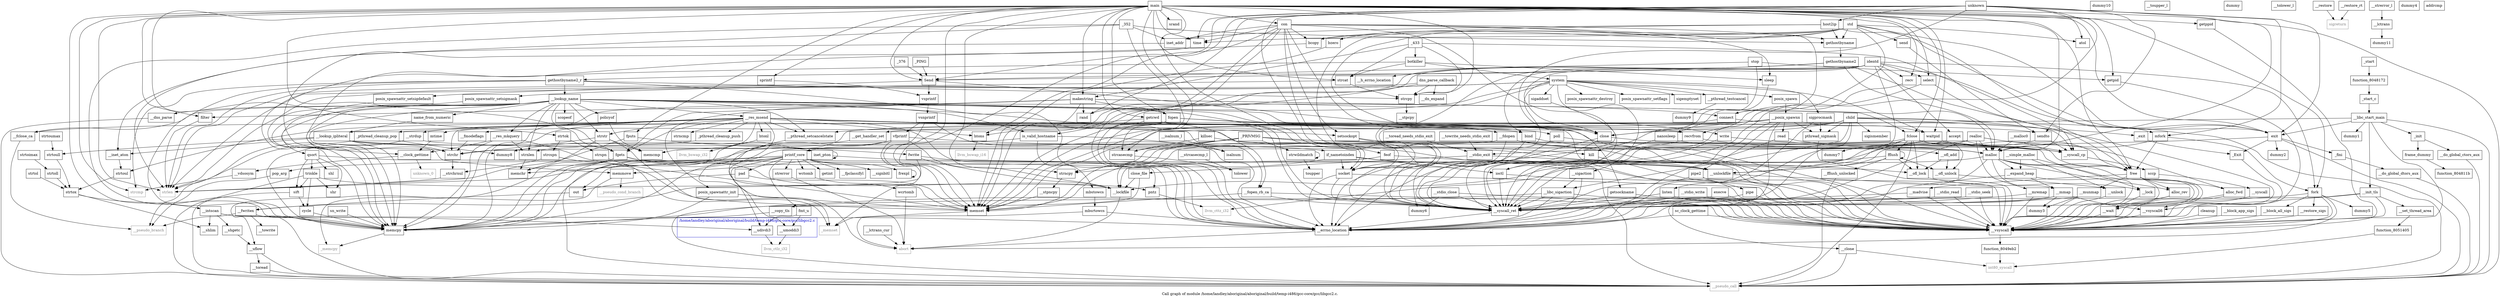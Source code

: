 digraph "Call graph of the module." {
  label="Call graph of module /home/landley/aboriginal/aboriginal/build/temp-i486/gcc-core/gcc/libgcc2.c.";
  node [shape=record];

  subgraph cluster_2fhome2flandley2faboriginal2faboriginal2fbuild2ftemp_i3438362fgcc_core2fgcc2flibgcc32_c {
    label="/home/landley/aboriginal/aboriginal/build/temp-i486/gcc-core/gcc/libgcc2.c";
    color="blue3";
    fontcolor="blue3";

    Node___udivdi3 [label="{__udivdi3}"];
    Node___umoddi3 [label="{__umoddi3}"];
  }

  Node_main [label="{main}"];
  Node_killsec [label="{killsec}"];
  Node__352 [label="{_352}"];
  Node___errno_location [label="{__errno_location}"];
  Node_dummy2 [label="{dummy2}"];
  Node_exit [label="{exit}"];
  Node___vsyscall [label="{__vsyscall}"];
  Node___stdio_read [label="{__stdio_read}"];
  Node___stdio_seek [label="{__stdio_seek}"];
  Node_dummy7 [label="{dummy7}"];
  Node_fclose [label="{fclose}"];
  Node_feof [label="{feof}"];
  Node___fflush_unlocked [label="{__fflush_unlocked}"];
  Node_fflush [label="{fflush}"];
  Node_fgets [label="{fgets}"];
  Node_fopen [label="{fopen}"];
  Node_fputs [label="{fputs}"];
  Node___fwritex [label="{__fwritex}"];
  Node_fwrite [label="{fwrite}"];
  Node___ofl_unlock [label="{__ofl_unlock}"];
  Node___ofl_lock [label="{__ofl_lock}"];
  Node_sprintf [label="{sprintf}"];
  Node_vsprintf [label="{vsprintf}"];
  Node_atol [label="{atol}"];
  Node_pntz [label="{pntz}"];
  Node_shl [label="{shl}"];
  Node_shr [label="{shr}"];
  Node_cycle [label="{cycle}"];
  Node_sift [label="{sift}"];
  Node_trinkle [label="{trinkle}"];
  Node_qsort [label="{qsort}"];
  Node_strtol [label="{strtol}"];
  Node_strtoul [label="{strtoul}"];
  Node_strtoll [label="{strtoll}"];
  Node_strtoimax [label="{strtoimax}"];
  Node_strtoull [label="{strtoull}"];
  Node_strtoumax [label="{strtoumax}"];
  Node_bcopy [label="{bcopy}"];
  Node_bzero [label="{bzero}"];
  Node_memchr [label="{memchr}"];
  Node_memcmp [label="{memcmp}"];
  Node_memcpy [label="{memcpy}"];
  Node_memmove [label="{memmove}"];
  Node_memset [label="{memset}"];
  Node_strcasecmp [label="{strcasecmp}"];
  Node___strcasecmp_l [label="{__strcasecmp_l}"];
  Node_strcat [label="{strcat}"];
  Node_strchr [label="{strchr}"];
  Node___strchrnul [label="{__strchrnul}"];
  Node_strcmp [color="gray50", fontcolor="gray50", label="{strcmp}"];
  Node_strcpy [label="{strcpy}"];
  Node_strlen [color="gray50", fontcolor="gray50", label="{strlen}"];
  Node_strncmp [label="{strncmp}"];
  Node_strncpy [label="{strncpy}"];
  Node_strnlen [label="{strnlen}"];
  Node_strstr [label="{strstr}"];
  Node_strtok [label="{strtok}"];
  Node___unlock [label="{__unlock}"];
  Node___lock [label="{__lock}"];
  Node___syscall_cp [label="{__syscall_cp}"];
  Node_sccp [label="{sccp}"];
  Node___wait [label="{__wait}"];
  Node_dummy8 [label="{dummy8}"];
  Node__pthread_cleanup_push [label="{_pthread_cleanup_push}"];
  Node__pthread_cleanup_pop [label="{_pthread_cleanup_pop}"];
  Node___pthread_setcancelstate [label="{__pthread_setcancelstate}"];
  Node_pthread_sigmask [label="{pthread_sigmask}"];
  Node_dummy9 [label="{dummy9}"];
  Node___pthread_testcancel [label="{__pthread_testcancel}"];
  Node___clock_gettime [label="{__clock_gettime}"];
  Node_sc_clock_gettime [label="{sc_clock_gettime}"];
  Node_time [label="{time}"];
  Node_dummy10 [label="{dummy10}"];
  Node_close [label="{close}"];
  Node_getcwd [label="{getcwd}"];
  Node_getpid [label="{getpid}"];
  Node_getppid [label="{getppid}"];
  Node_sleep [label="{sleep}"];
  Node_dummy1 [label="{dummy1}"];
  Node__PING [label="{_PING}"];
  Node_stop [label="{stop}"];
  Node_con [label="{con}"];
  Node_filter [label="{filter}"];
  Node_unknown [label="{unknown}"];
  Node_makestring [label="{makestring}"];
  Node___libc_start_main [label="{__libc_start_main}"];
  Node_std [label="{std}"];
  Node_host2ip [label="{host2ip}"];
  Node_mfork [label="{mfork}"];
  Node_toupper [label="{toupper}"];
  Node___toupper_l [label="{__toupper_l}"];
  Node__PRIVMSG [label="{_PRIVMSG}"];
  Node_dummy [label="{dummy}"];
  Node__376 [label="{_376}"];
  Node_write [label="{write}"];
  Node_isalnum [label="{isalnum}"];
  Node___isalnum_l [label="{__isalnum_l}"];
  Node_tolower [label="{tolower}"];
  Node___tolower_l [label="{__tolower_l}"];
  Node___copy_tls [label="{__copy_tls}"];
  Node___init_tls [label="{__init_tls}"];
  Node__Exit [label="{_Exit}"];
  Node___intscan [label="{__intscan}"];
  Node___shlim [label="{__shlim}"];
  Node___shgetc [label="{__shgetc}"];
  Node___syscall_ret [label="{__syscall_ret}"];
  Node___vdsosym [label="{__vdsosym}"];
  Node___expand_heap [label="{__expand_heap}"];
  Node_mbstowcs [label="{mbstowcs}"];
  Node___dn_expand [label="{__dn_expand}"];
  Node___dns_parse [label="{__dns_parse}"];
  Node_getsockname [label="{getsockname}"];
  Node_htonl [label="{htonl}"];
  Node___lookup_ipliteral [label="{__lookup_ipliteral}"];
  Node___posix_spawnx [label="{__posix_spawnx}"];
  Node_posix_spawn [label="{posix_spawn}"];
  Node_child [label="{child}"];
  Node_posix_spawnattr_destroy [label="{posix_spawnattr_destroy}"];
  Node_posix_spawnattr_init [label="{posix_spawnattr_init}"];
  Node_posix_spawnattr_setflags [label="{posix_spawnattr_setflags}"];
  Node_posix_spawnattr_setsigdefault [label="{posix_spawnattr_setsigdefault}"];
  Node_posix_spawnattr_setsigmask [label="{posix_spawnattr_setsigmask}"];
  Node___restore [label="{__restore}"];
  Node___restore_rt [label="{__restore_rt}"];
  Node_sigismember [label="{sigismember}"];
  Node___fdopen [label="{__fdopen}"];
  Node___fmodeflags [label="{__fmodeflags}"];
  Node___unlockfile [label="{__unlockfile}"];
  Node___lockfile [label="{__lockfile}"];
  Node___stdio_write [label="{__stdio_write}"];
  Node___towrite [label="{__towrite}"];
  Node___towrite_needs_stdio_exit [label="{__towrite_needs_stdio_exit}"];
  Node___uflow [label="{__uflow}"];
  Node___ofl_add [label="{__ofl_add}"];
  Node_vsnprintf [label="{vsnprintf}"];
  Node_sn_write [label="{sn_write}"];
  Node___stpcpy [label="{__stpcpy}"];
  Node___stpncpy [label="{__stpncpy}"];
  Node_strcspn [label="{strcspn}"];
  Node___strdup [label="{__strdup}"];
  Node_strspn [label="{strspn}"];
  Node___set_thread_area [label="{__set_thread_area}"];
  Node_function_8051405 [label="{function_8051405}"];
  Node___clone [label="{__clone}"];
  Node_nanosleep [label="{nanosleep}"];
  Node__exit [label="{_exit}"];
  Node_pipe2 [label="{pipe2}"];
  Node_read [label="{read}"];
  Node_mbsrtowcs [label="{mbsrtowcs}"];
  Node_if_nametoindex [label="{if_nametoindex}"];
  Node_inet_pton [label="{inet_pton}"];
  Node_execve [label="{execve}"];
  Node_close_file [label="{close_file}"];
  Node___stdio_exit [label="{__stdio_exit}"];
  Node___toread [label="{__toread}"];
  Node___toread_needs_stdio_exit [label="{__toread_needs_stdio_exit}"];
  Node_pop_arg [label="{pop_arg}"];
  Node_fmt_u [label="{fmt_u}"];
  Node_getint [label="{getint}"];
  Node_out [label="{out}"];
  Node_pad [label="{pad}"];
  Node_printf_core [label="{printf_core}"];
  Node_vfprintf [label="{vfprintf}"];
  Node_pipe [label="{pipe}"];
  Node___strerror_l [label="{__strerror_l}"];
  Node_strerror [label="{strerror}"];
  Node_dummy11 [label="{dummy11}"];
  Node___lctrans [label="{__lctrans}"];
  Node___lctrans_cur [label="{__lctrans_cur}"];
  Node___fpclassifyl [label="{__fpclassifyl}"];
  Node___signbitl [label="{__signbitl}"];
  Node_frexpl [label="{frexpl}"];
  Node_wctomb [label="{wctomb}"];
  Node_wcrtomb [label="{wcrtomb}"];
  Node___do_global_ctors_aux [label="{__do_global_ctors_aux}"];
  Node__fini [label="{_fini}"];
  Node_llvm_ctlz_i32 [color="gray50", fontcolor="gray50", label="{llvm_ctlz_i32}"];
  Node_llvm_cttz_i32 [color="gray50", fontcolor="gray50", label="{llvm_cttz_i32}"];
  Node__memcpy [color="gray50", fontcolor="gray50", label="{_memcpy}"];
  Node__memset [color="gray50", fontcolor="gray50", label="{_memset}"];
  Node_llvm_bswap_i16 [color="gray50", fontcolor="gray50", label="{llvm_bswap_i16}"];
  Node_unknown_0 [color="gray50", fontcolor="gray50", label="{unknown_0}"];
  Node_int80_syscall [color="gray50", fontcolor="gray50", label="{int80_syscall}"];
  Node_sigreturn [color="gray50", fontcolor="gray50", label="{sigreturn}"];
  Node_abort [color="gray50", fontcolor="gray50", label="{abort}"];
  Node_llvm_bswap_i32 [color="gray50", fontcolor="gray50", label="{llvm_bswap_i32}"];
  Node_function_8049eb2 [label="{function_8049eb2}"];
  Node___vsyscall6 [label="{__vsyscall6}"];
  Node___syscall [label="{__syscall}"];
  Node___simple_malloc [label="{__simple_malloc}"];
  Node_alloc_rev [label="{alloc_rev}"];
  Node_alloc_fwd [label="{alloc_fwd}"];
  Node_free [label="{free}"];
  Node_malloc [label="{malloc}"];
  Node_realloc [label="{realloc}"];
  Node___malloc0 [label="{__malloc0}"];
  Node_ioctl [label="{ioctl}"];
  Node___madvise [label="{__madvise}"];
  Node_dummy3 [label="{dummy3}"];
  Node___mmap [label="{__mmap}"];
  Node___mremap [label="{__mremap}"];
  Node_dummy4 [label="{dummy4}"];
  Node___munmap [label="{__munmap}"];
  Node_accept [label="{accept}"];
  Node_bind [label="{bind}"];
  Node_connect [label="{connect}"];
  Node_gethostbyname [label="{gethostbyname}"];
  Node_gethostbyname2 [label="{gethostbyname2}"];
  Node_gethostbyname2_r [label="{gethostbyname2_r}"];
  Node___h_errno_location [label="{__h_errno_location}"];
  Node_htons [label="{htons}"];
  Node_inet_addr [label="{inet_addr}"];
  Node___inet_aton [label="{__inet_aton}"];
  Node_strtox [label="{strtox}"];
  Node_scopeof [label="{scopeof}"];
  Node_addrcmp [label="{addrcmp}"];
  Node_name_from_numeric [label="{name_from_numeric}"];
  Node_is_valid_hostname [label="{is_valid_hostname}"];
  Node_dns_parse_callback [label="{dns_parse_callback}"];
  Node_policyof [label="{policyof}"];
  Node___lookup_name [label="{__lookup_name}"];
  Node_recv [label="{recv}"];
  Node_recvfrom [label="{recvfrom}"];
  Node___res_mkquery [label="{__res_mkquery}"];
  Node_cleanup [label="{cleanup}"];
  Node_mtime [label="{mtime}"];
  Node___res_msend [label="{__res_msend}"];
  Node_send [label="{send}"];
  Node_sendto [label="{sendto}"];
  Node_setsockopt [label="{setsockopt}"];
  Node_socket [label="{socket}"];
  Node_srand [label="{srand}"];
  Node_rand [label="{rand}"];
  Node_dummy5 [label="{dummy5}"];
  Node_fork [label="{fork}"];
  Node_system [label="{system}"];
  Node_waitpid [label="{waitpid}"];
  Node_poll [label="{poll}"];
  Node_select [label="{select}"];
  Node___block_app_sigs [label="{__block_app_sigs}"];
  Node___block_all_sigs [label="{__block_all_sigs}"];
  Node___restore_sigs [label="{__restore_sigs}"];
  Node_kill [label="{kill}"];
  Node___get_handler_set [label="{__get_handler_set}"];
  Node___libc_sigaction [label="{__libc_sigaction}"];
  Node___sigaction [label="{__sigaction}"];
  Node_sigaddset [label="{sigaddset}"];
  Node_sigemptyset [label="{sigemptyset}"];
  Node_sigprocmask [label="{sigprocmask}"];
  Node___fclose_ca [label="{__fclose_ca}"];
  Node___fopen_rb_ca [label="{__fopen_rb_ca}"];
  Node_dummy6 [label="{dummy6}"];
  Node___stdio_close [label="{__stdio_close}"];
  Node__433 [label="{_433}"];
  Node_listen [label="{listen}"];
  Node___pseudo_call [color="gray50", fontcolor="gray50", label="{__pseudo_call}"];
  Node___pseudo_branch [color="gray50", fontcolor="gray50", label="{__pseudo_branch}"];
  Node___pseudo_cond_branch [color="gray50", fontcolor="gray50", label="{__pseudo_cond_branch}"];
  Node__init [label="{_init}"];
  Node___do_global_dtors_aux [label="{__do_global_dtors_aux}"];
  Node_frame_dummy [label="{frame_dummy}"];
  Node_function_804811b [label="{function_804811b}"];
  Node__start [label="{_start}"];
  Node_function_8048172 [label="{function_8048172}"];
  Node_identd [label="{identd}"];
  Node__start_c [label="{_start_c}"];
  Node_botkiller [label="{botkiller}"];
  Node_strwildmatch [label="{strwildmatch}"];
  Node_Send [label="{Send}"];

  Node_main -> Node_exit;
  Node_main -> Node_fclose;
  Node_main -> Node_feof;
  Node_main -> Node_fgets;
  Node_main -> Node_fopen;
  Node_main -> Node_fputs;
  Node_main -> Node_sprintf;
  Node_main -> Node_memcpy;
  Node_main -> Node_memset;
  Node_main -> Node_strcasecmp;
  Node_main -> Node_strcat;
  Node_main -> Node_strcmp;
  Node_main -> Node_strcpy;
  Node_main -> Node_strlen;
  Node_main -> Node_strncpy;
  Node_main -> Node_strtok;
  Node_main -> Node_time;
  Node_main -> Node_getcwd;
  Node_main -> Node_getpid;
  Node_main -> Node_getppid;
  Node_main -> Node_con;
  Node_main -> Node_filter;
  Node_main -> Node_makestring;
  Node_main -> Node_free;
  Node_main -> Node_malloc;
  Node_main -> Node_recv;
  Node_main -> Node_srand;
  Node_main -> Node_fork;
  Node_main -> Node_waitpid;
  Node_main -> Node_select;
  Node_main -> Node___pseudo_call;
  Node_main -> Node_Send;
  Node_killsec -> Node_strcasecmp;
  Node_killsec -> Node_kill;
  Node__352 -> Node_memcpy;
  Node__352 -> Node_strcasecmp;
  Node__352 -> Node_strlen;
  Node__352 -> Node_gethostbyname;
  Node__352 -> Node_inet_addr;
  Node___errno_location -> Node_abort;
  Node_exit -> Node_dummy2;
  Node_exit -> Node__Exit;
  Node_exit -> Node___stdio_exit;
  Node_exit -> Node__fini;
  Node_exit -> Node___pseudo_call;
  Node___vsyscall -> Node_function_8049eb2;
  Node___stdio_read -> Node___vsyscall;
  Node___stdio_read -> Node___syscall_ret;
  Node___stdio_seek -> Node___vsyscall;
  Node___stdio_seek -> Node___syscall_ret;
  Node_fclose -> Node_dummy7;
  Node_fclose -> Node_fflush;
  Node_fclose -> Node___ofl_unlock;
  Node_fclose -> Node___ofl_lock;
  Node_fclose -> Node___unlockfile;
  Node_fclose -> Node___lockfile;
  Node_fclose -> Node_free;
  Node_fclose -> Node___pseudo_call;
  Node_feof -> Node___unlockfile;
  Node_feof -> Node___lockfile;
  Node___fflush_unlocked -> Node___pseudo_call;
  Node_fflush -> Node___fflush_unlocked;
  Node_fflush -> Node_fflush;
  Node_fflush -> Node___ofl_unlock;
  Node_fflush -> Node___ofl_lock;
  Node_fflush -> Node___unlockfile;
  Node_fflush -> Node___lockfile;
  Node_fgets -> Node_memchr;
  Node_fgets -> Node_memcpy;
  Node_fgets -> Node___unlockfile;
  Node_fgets -> Node___lockfile;
  Node_fgets -> Node___uflow;
  Node_fopen -> Node___errno_location;
  Node_fopen -> Node___vsyscall;
  Node_fopen -> Node_strchr;
  Node_fopen -> Node___syscall_ret;
  Node_fopen -> Node___fdopen;
  Node_fopen -> Node___fmodeflags;
  Node_fputs -> Node_fwrite;
  Node_fputs -> Node_strlen;
  Node___fwritex -> Node_memcpy;
  Node___fwritex -> Node___towrite;
  Node___fwritex -> Node___pseudo_call;
  Node___fwritex -> Node___pseudo_branch;
  Node_fwrite -> Node___fwritex;
  Node_fwrite -> Node___unlockfile;
  Node_fwrite -> Node___lockfile;
  Node___ofl_unlock -> Node___unlock;
  Node___ofl_lock -> Node___lock;
  Node_sprintf -> Node_vsprintf;
  Node_vsprintf -> Node_vsnprintf;
  Node_pntz -> Node_llvm_cttz_i32;
  Node_cycle -> Node_memcpy;
  Node_sift -> Node_cycle;
  Node_sift -> Node___pseudo_call;
  Node_trinkle -> Node_pntz;
  Node_trinkle -> Node_shr;
  Node_trinkle -> Node_cycle;
  Node_trinkle -> Node_sift;
  Node_trinkle -> Node___pseudo_call;
  Node_qsort -> Node_pntz;
  Node_qsort -> Node_shl;
  Node_qsort -> Node_shr;
  Node_qsort -> Node_sift;
  Node_qsort -> Node_trinkle;
  Node___udivdi3 -> Node_llvm_ctlz_i32;
  Node___umoddi3 -> Node_llvm_ctlz_i32;
  Node_strtol -> Node_strtox;
  Node_strtoul -> Node_strtox;
  Node_strtoll -> Node_strtox;
  Node_strtoimax -> Node_strtoll;
  Node_strtoull -> Node_strtox;
  Node_strtoumax -> Node_strtoull;
  Node_bcopy -> Node_memmove;
  Node_bzero -> Node_memset;
  Node_memcpy -> Node__memcpy;
  Node_memmove -> Node__memcpy;
  Node_memmove -> Node___pseudo_cond_branch;
  Node_memset -> Node__memset;
  Node_strcasecmp -> Node_tolower;
  Node___strcasecmp_l -> Node_tolower;
  Node_strcat -> Node_strcpy;
  Node_strcat -> Node_strlen;
  Node_strchr -> Node___strchrnul;
  Node___strchrnul -> Node_strlen;
  Node_strcpy -> Node___stpcpy;
  Node_strncpy -> Node___stpncpy;
  Node_strnlen -> Node_memchr;
  Node_strstr -> Node_memchr;
  Node_strstr -> Node_memcmp;
  Node_strstr -> Node_strchr;
  Node_strstr -> Node__memset;
  Node_strtok -> Node_strcspn;
  Node_strtok -> Node_strspn;
  Node___unlock -> Node___vsyscall;
  Node___lock -> Node___wait;
  Node___syscall_cp -> Node_sccp;
  Node_sccp -> Node___syscall;
  Node___wait -> Node___vsyscall;
  Node__pthread_cleanup_push -> Node_dummy8;
  Node__pthread_cleanup_pop -> Node_dummy8;
  Node__pthread_cleanup_pop -> Node___pseudo_branch;
  Node___pthread_setcancelstate -> Node_abort;
  Node_pthread_sigmask -> Node___vsyscall;
  Node___pthread_testcancel -> Node_dummy9;
  Node___clock_gettime -> Node___vdsosym;
  Node___clock_gettime -> Node_unknown_0;
  Node_sc_clock_gettime -> Node___errno_location;
  Node_sc_clock_gettime -> Node___vsyscall;
  Node_time -> Node___clock_gettime;
  Node_close -> Node___syscall_cp;
  Node_close -> Node___syscall_ret;
  Node_close -> Node_dummy6;
  Node_getcwd -> Node___errno_location;
  Node_getcwd -> Node___vsyscall;
  Node_getcwd -> Node___syscall_ret;
  Node_getcwd -> Node___strdup;
  Node_getpid -> Node___vsyscall;
  Node_getppid -> Node___vsyscall;
  Node_sleep -> Node_nanosleep;
  Node__PING -> Node_Send;
  Node_stop -> Node_getpid;
  Node_stop -> Node_kill;
  Node_stop -> Node_Send;
  Node_con -> Node___errno_location;
  Node_con -> Node_bcopy;
  Node_con -> Node_time;
  Node_con -> Node_close;
  Node_con -> Node_sleep;
  Node_con -> Node_ioctl;
  Node_con -> Node_connect;
  Node_con -> Node_gethostbyname;
  Node_con -> Node_htons;
  Node_con -> Node_inet_addr;
  Node_con -> Node_setsockopt;
  Node_con -> Node_socket;
  Node_con -> Node_rand;
  Node_filter -> Node_strlen;
  Node_unknown -> Node_exit;
  Node_unknown -> Node_atol;
  Node_unknown -> Node_memset;
  Node_unknown -> Node_time;
  Node_unknown -> Node_close;
  Node_unknown -> Node_host2ip;
  Node_unknown -> Node_mfork;
  Node_unknown -> Node_malloc;
  Node_unknown -> Node_ioctl;
  Node_unknown -> Node_sendto;
  Node_unknown -> Node_socket;
  Node_unknown -> Node_rand;
  Node_unknown -> Node_Send;
  Node_makestring -> Node_fclose;
  Node_makestring -> Node_fgets;
  Node_makestring -> Node_fopen;
  Node_makestring -> Node_memcpy;
  Node_makestring -> Node_memset;
  Node_makestring -> Node_filter;
  Node_makestring -> Node_malloc;
  Node_makestring -> Node_rand;
  Node___libc_start_main -> Node_exit;
  Node___libc_start_main -> Node___vsyscall;
  Node___libc_start_main -> Node_memset;
  Node___libc_start_main -> Node_dummy1;
  Node___libc_start_main -> Node___init_tls;
  Node___libc_start_main -> Node___pseudo_call;
  Node___libc_start_main -> Node__init;
  Node_std -> Node_exit;
  Node_std -> Node_atol;
  Node_std -> Node_bcopy;
  Node_std -> Node_bzero;
  Node_std -> Node_time;
  Node_std -> Node_close;
  Node_std -> Node_mfork;
  Node_std -> Node_connect;
  Node_std -> Node_gethostbyname;
  Node_std -> Node_send;
  Node_std -> Node_socket;
  Node_host2ip -> Node_exit;
  Node_host2ip -> Node_bcopy;
  Node_host2ip -> Node_gethostbyname;
  Node_host2ip -> Node_inet_addr;
  Node_mfork -> Node_free;
  Node_mfork -> Node_malloc;
  Node_mfork -> Node_fork;
  Node__PRIVMSG -> Node_memset;
  Node__PRIVMSG -> Node_strcasecmp;
  Node__PRIVMSG -> Node_strlen;
  Node__PRIVMSG -> Node_strncpy;
  Node__PRIVMSG -> Node_free;
  Node__PRIVMSG -> Node_malloc;
  Node__PRIVMSG -> Node___pseudo_call;
  Node__PRIVMSG -> Node_strwildmatch;
  Node__376 -> Node_Send;
  Node_write -> Node___syscall_cp;
  Node_write -> Node___syscall_ret;
  Node___isalnum_l -> Node_isalnum;
  Node___copy_tls -> Node_memcpy;
  Node___init_tls -> Node___vsyscall;
  Node___init_tls -> Node___copy_tls;
  Node___init_tls -> Node___set_thread_area;
  Node___init_tls -> Node___vsyscall6;
  Node__Exit -> Node___vsyscall;
  Node___intscan -> Node___errno_location;
  Node___intscan -> Node___udivdi3;
  Node___intscan -> Node___shlim;
  Node___intscan -> Node___shgetc;
  Node___shgetc -> Node___uflow;
  Node___syscall_ret -> Node___errno_location;
  Node___vdsosym -> Node_strcmp;
  Node___expand_heap -> Node___errno_location;
  Node___expand_heap -> Node___vsyscall;
  Node___expand_heap -> Node___mmap;
  Node_mbstowcs -> Node_mbsrtowcs;
  Node___dns_parse -> Node___pseudo_call;
  Node_getsockname -> Node___vsyscall;
  Node_getsockname -> Node___syscall_ret;
  Node_htonl -> Node_llvm_bswap_i32;
  Node___lookup_ipliteral -> Node_strtoull;
  Node___lookup_ipliteral -> Node_memcpy;
  Node___lookup_ipliteral -> Node_strchr;
  Node___lookup_ipliteral -> Node_if_nametoindex;
  Node___lookup_ipliteral -> Node_inet_pton;
  Node___lookup_ipliteral -> Node___inet_aton;
  Node___posix_spawnx -> Node___errno_location;
  Node___posix_spawnx -> Node_memcpy;
  Node___posix_spawnx -> Node_memset;
  Node___posix_spawnx -> Node___pthread_setcancelstate;
  Node___posix_spawnx -> Node_pthread_sigmask;
  Node___posix_spawnx -> Node_close;
  Node___posix_spawnx -> Node___clone;
  Node___posix_spawnx -> Node_pipe2;
  Node___posix_spawnx -> Node_read;
  Node___posix_spawnx -> Node_waitpid;
  Node_posix_spawn -> Node___posix_spawnx;
  Node_child -> Node___errno_location;
  Node_child -> Node___vsyscall;
  Node_child -> Node_memset;
  Node_child -> Node_pthread_sigmask;
  Node_child -> Node_close;
  Node_child -> Node_sigismember;
  Node_child -> Node__exit;
  Node_child -> Node___get_handler_set;
  Node_child -> Node___libc_sigaction;
  Node_child -> Node___pseudo_call;
  Node_posix_spawnattr_init -> Node_memcpy;
  Node_posix_spawnattr_init -> Node_memset;
  Node_posix_spawnattr_setsigdefault -> Node_memcpy;
  Node_posix_spawnattr_setsigmask -> Node_memcpy;
  Node___restore -> Node_sigreturn;
  Node___restore_rt -> Node_sigreturn;
  Node___fdopen -> Node___errno_location;
  Node___fdopen -> Node___vsyscall;
  Node___fdopen -> Node_memset;
  Node___fdopen -> Node_strchr;
  Node___fdopen -> Node___ofl_add;
  Node___fdopen -> Node_malloc;
  Node___fmodeflags -> Node_strchr;
  Node___unlockfile -> Node___vsyscall;
  Node___lockfile -> Node_abort;
  Node___stdio_write -> Node___vsyscall;
  Node___stdio_write -> Node___syscall_ret;
  Node___towrite_needs_stdio_exit -> Node___stdio_exit;
  Node___uflow -> Node___toread;
  Node___uflow -> Node___pseudo_call;
  Node___ofl_add -> Node___ofl_unlock;
  Node___ofl_add -> Node___ofl_lock;
  Node_vsnprintf -> Node___errno_location;
  Node_vsnprintf -> Node_memset;
  Node_vsnprintf -> Node_vfprintf;
  Node_sn_write -> Node_memcpy;
  Node___stpncpy -> Node_memset;
  Node_strcspn -> Node_memset;
  Node_strcspn -> Node___strchrnul;
  Node___strdup -> Node_memcpy;
  Node___strdup -> Node_strlen;
  Node___strdup -> Node_malloc;
  Node_strspn -> Node__memset;
  Node___set_thread_area -> Node_function_8051405;
  Node_function_8051405 -> Node_int80_syscall;
  Node___clone -> Node_int80_syscall;
  Node___clone -> Node___pseudo_call;
  Node_nanosleep -> Node___syscall_cp;
  Node_nanosleep -> Node___syscall_ret;
  Node__exit -> Node__Exit;
  Node_pipe2 -> Node___vsyscall;
  Node_pipe2 -> Node___syscall_ret;
  Node_pipe2 -> Node_pipe;
  Node_read -> Node___syscall_cp;
  Node_read -> Node___syscall_ret;
  Node_mbsrtowcs -> Node___errno_location;
  Node_mbsrtowcs -> Node_abort;
  Node_if_nametoindex -> Node___vsyscall;
  Node_if_nametoindex -> Node_strncpy;
  Node_if_nametoindex -> Node_ioctl;
  Node_if_nametoindex -> Node_socket;
  Node_inet_pton -> Node___errno_location;
  Node_inet_pton -> Node_memmove;
  Node_inet_pton -> Node_inet_pton;
  Node_execve -> Node___vsyscall;
  Node_execve -> Node___syscall_ret;
  Node_close_file -> Node___lockfile;
  Node_close_file -> Node___pseudo_call;
  Node___stdio_exit -> Node___ofl_lock;
  Node___stdio_exit -> Node_close_file;
  Node___toread -> Node___pseudo_call;
  Node___toread_needs_stdio_exit -> Node___stdio_exit;
  Node_pop_arg -> Node___pseudo_branch;
  Node_fmt_u -> Node___udivdi3;
  Node_fmt_u -> Node___umoddi3;
  Node_out -> Node___fwritex;
  Node_pad -> Node_memset;
  Node_pad -> Node_out;
  Node_printf_core -> Node___errno_location;
  Node_printf_core -> Node___udivdi3;
  Node_printf_core -> Node___umoddi3;
  Node_printf_core -> Node_memchr;
  Node_printf_core -> Node_memcpy;
  Node_printf_core -> Node_pop_arg;
  Node_printf_core -> Node_fmt_u;
  Node_printf_core -> Node_getint;
  Node_printf_core -> Node_out;
  Node_printf_core -> Node_pad;
  Node_printf_core -> Node_strerror;
  Node_printf_core -> Node___fpclassifyl;
  Node_printf_core -> Node___signbitl;
  Node_printf_core -> Node_frexpl;
  Node_printf_core -> Node_wctomb;
  Node_vfprintf -> Node___unlockfile;
  Node_vfprintf -> Node___lockfile;
  Node_vfprintf -> Node_printf_core;
  Node_vfprintf -> Node__memset;
  Node_vfprintf -> Node___pseudo_call;
  Node_pipe -> Node___vsyscall;
  Node_pipe -> Node___syscall_ret;
  Node___strerror_l -> Node___lctrans;
  Node_strerror -> Node_abort;
  Node___lctrans -> Node_dummy11;
  Node___lctrans_cur -> Node_abort;
  Node_frexpl -> Node_frexpl;
  Node_wctomb -> Node_wcrtomb;
  Node_wcrtomb -> Node_abort;
  Node___do_global_ctors_aux -> Node___pseudo_call;
  Node__fini -> Node___do_global_dtors_aux;
  Node_function_8049eb2 -> Node_int80_syscall;
  Node___vsyscall6 -> Node___vsyscall;
  Node___syscall -> Node___vsyscall6;
  Node___simple_malloc -> Node___unlock;
  Node___simple_malloc -> Node___lock;
  Node___simple_malloc -> Node___expand_heap;
  Node_alloc_rev -> Node___vsyscall;
  Node_alloc_rev -> Node___wait;
  Node_alloc_fwd -> Node___vsyscall;
  Node_alloc_fwd -> Node___wait;
  Node_free -> Node___vsyscall;
  Node_free -> Node___wait;
  Node_free -> Node_alloc_rev;
  Node_free -> Node_alloc_fwd;
  Node_free -> Node___madvise;
  Node_free -> Node___munmap;
  Node_malloc -> Node___errno_location;
  Node_malloc -> Node___vsyscall;
  Node_malloc -> Node___wait;
  Node_malloc -> Node___expand_heap;
  Node_malloc -> Node_llvm_cttz_i32;
  Node_malloc -> Node_alloc_rev;
  Node_malloc -> Node_free;
  Node_malloc -> Node___mmap;
  Node_realloc -> Node___errno_location;
  Node_realloc -> Node_memcpy;
  Node_realloc -> Node_alloc_fwd;
  Node_realloc -> Node_free;
  Node_realloc -> Node_malloc;
  Node_realloc -> Node___mremap;
  Node___malloc0 -> Node_malloc;
  Node_ioctl -> Node___vsyscall;
  Node_ioctl -> Node___syscall_ret;
  Node___madvise -> Node___vsyscall;
  Node___madvise -> Node___syscall_ret;
  Node___mmap -> Node___errno_location;
  Node___mmap -> Node___syscall_ret;
  Node___mmap -> Node___vsyscall6;
  Node___mmap -> Node_dummy3;
  Node___mremap -> Node___vsyscall;
  Node___mremap -> Node___syscall_ret;
  Node___munmap -> Node___vsyscall;
  Node___munmap -> Node___syscall_ret;
  Node___munmap -> Node_dummy3;
  Node_accept -> Node___syscall_cp;
  Node_accept -> Node___syscall_ret;
  Node_bind -> Node___vsyscall;
  Node_bind -> Node___syscall_ret;
  Node_connect -> Node___syscall_cp;
  Node_connect -> Node___syscall_ret;
  Node_gethostbyname -> Node_gethostbyname2;
  Node_gethostbyname2 -> Node_free;
  Node_gethostbyname2 -> Node_malloc;
  Node_gethostbyname2 -> Node_gethostbyname2_r;
  Node_gethostbyname2 -> Node___h_errno_location;
  Node_gethostbyname2_r -> Node___errno_location;
  Node_gethostbyname2_r -> Node_memcpy;
  Node_gethostbyname2_r -> Node_strcmp;
  Node_gethostbyname2_r -> Node_strcpy;
  Node_gethostbyname2_r -> Node_strlen;
  Node_gethostbyname2_r -> Node___lookup_name;
  Node_htons -> Node_llvm_bswap_i16;
  Node_inet_addr -> Node___inet_aton;
  Node___inet_aton -> Node_strtoul;
  Node_strtox -> Node___intscan;
  Node_strtox -> Node___shlim;
  Node_name_from_numeric -> Node___lookup_ipliteral;
  Node_is_valid_hostname -> Node_strnlen;
  Node_is_valid_hostname -> Node_isalnum;
  Node_is_valid_hostname -> Node_mbstowcs;
  Node_dns_parse_callback -> Node_memcpy;
  Node_dns_parse_callback -> Node_strcpy;
  Node_dns_parse_callback -> Node___dn_expand;
  Node_dns_parse_callback -> Node_is_valid_hostname;
  Node_policyof -> Node_memcmp;
  Node___lookup_name -> Node_fgets;
  Node___lookup_name -> Node_qsort;
  Node___lookup_name -> Node_memcpy;
  Node___lookup_name -> Node_strchr;
  Node___lookup_name -> Node_strlen;
  Node___lookup_name -> Node_strnlen;
  Node___lookup_name -> Node_strstr;
  Node___lookup_name -> Node___pthread_setcancelstate;
  Node___lookup_name -> Node_close;
  Node___lookup_name -> Node___dns_parse;
  Node___lookup_name -> Node_getsockname;
  Node___lookup_name -> Node_connect;
  Node___lookup_name -> Node_scopeof;
  Node___lookup_name -> Node_name_from_numeric;
  Node___lookup_name -> Node_is_valid_hostname;
  Node___lookup_name -> Node_policyof;
  Node___lookup_name -> Node___res_mkquery;
  Node___lookup_name -> Node___res_msend;
  Node___lookup_name -> Node_socket;
  Node___lookup_name -> Node___fclose_ca;
  Node___lookup_name -> Node___fopen_rb_ca;
  Node_recv -> Node_recvfrom;
  Node_recvfrom -> Node___syscall_cp;
  Node_recvfrom -> Node___syscall_ret;
  Node___res_mkquery -> Node_memcpy;
  Node___res_mkquery -> Node_memset;
  Node___res_mkquery -> Node_strnlen;
  Node___res_mkquery -> Node___clock_gettime;
  Node_cleanup -> Node___vsyscall;
  Node_mtime -> Node___clock_gettime;
  Node___res_msend -> Node___errno_location;
  Node___res_msend -> Node_fgets;
  Node___res_msend -> Node_strtoul;
  Node___res_msend -> Node_memcmp;
  Node___res_msend -> Node_memcpy;
  Node___res_msend -> Node_memset;
  Node___res_msend -> Node_strncmp;
  Node___res_msend -> Node_strstr;
  Node___res_msend -> Node__pthread_cleanup_push;
  Node___res_msend -> Node__pthread_cleanup_pop;
  Node___res_msend -> Node___pthread_setcancelstate;
  Node___res_msend -> Node_htonl;
  Node___res_msend -> Node___lookup_ipliteral;
  Node___res_msend -> Node_bind;
  Node___res_msend -> Node_htons;
  Node___res_msend -> Node_recvfrom;
  Node___res_msend -> Node_mtime;
  Node___res_msend -> Node_sendto;
  Node___res_msend -> Node_setsockopt;
  Node___res_msend -> Node_socket;
  Node___res_msend -> Node_poll;
  Node___res_msend -> Node___fclose_ca;
  Node___res_msend -> Node___fopen_rb_ca;
  Node_send -> Node_sendto;
  Node_sendto -> Node___syscall_cp;
  Node_sendto -> Node___syscall_ret;
  Node_setsockopt -> Node___vsyscall;
  Node_setsockopt -> Node___syscall_ret;
  Node_socket -> Node___errno_location;
  Node_socket -> Node___vsyscall;
  Node_socket -> Node___syscall_ret;
  Node_fork -> Node___vsyscall;
  Node_fork -> Node___syscall_ret;
  Node_fork -> Node_abort;
  Node_fork -> Node_dummy5;
  Node_fork -> Node___block_all_sigs;
  Node_fork -> Node___restore_sigs;
  Node_system -> Node___errno_location;
  Node_system -> Node_memset;
  Node_system -> Node___pthread_testcancel;
  Node_system -> Node_posix_spawn;
  Node_system -> Node_posix_spawnattr_destroy;
  Node_system -> Node_posix_spawnattr_init;
  Node_system -> Node_posix_spawnattr_setflags;
  Node_system -> Node_posix_spawnattr_setsigdefault;
  Node_system -> Node_posix_spawnattr_setsigmask;
  Node_system -> Node_waitpid;
  Node_system -> Node___sigaction;
  Node_system -> Node_sigaddset;
  Node_system -> Node_sigemptyset;
  Node_system -> Node_sigprocmask;
  Node_waitpid -> Node___syscall_cp;
  Node_waitpid -> Node___syscall_ret;
  Node_poll -> Node___syscall_cp;
  Node_poll -> Node___syscall_ret;
  Node_select -> Node___syscall_cp;
  Node_select -> Node___syscall_ret;
  Node___block_app_sigs -> Node___vsyscall;
  Node___block_all_sigs -> Node___vsyscall;
  Node___restore_sigs -> Node___vsyscall;
  Node_kill -> Node___vsyscall;
  Node_kill -> Node___syscall_ret;
  Node___get_handler_set -> Node_memcpy;
  Node___libc_sigaction -> Node___errno_location;
  Node___libc_sigaction -> Node___vsyscall;
  Node___libc_sigaction -> Node_memcpy;
  Node___libc_sigaction -> Node___syscall_ret;
  Node___sigaction -> Node___errno_location;
  Node___sigaction -> Node___libc_sigaction;
  Node_sigaddset -> Node___errno_location;
  Node_sigprocmask -> Node___errno_location;
  Node_sigprocmask -> Node_pthread_sigmask;
  Node___fclose_ca -> Node___pseudo_branch;
  Node___fopen_rb_ca -> Node___vsyscall;
  Node___fopen_rb_ca -> Node_memset;
  Node___fopen_rb_ca -> Node___syscall_ret;
  Node___stdio_close -> Node___vsyscall;
  Node___stdio_close -> Node___syscall_ret;
  Node___stdio_close -> Node_dummy6;
  Node__433 -> Node_strcat;
  Node__433 -> Node_strcpy;
  Node__433 -> Node_makestring;
  Node__433 -> Node_free;
  Node__433 -> Node_botkiller;
  Node_listen -> Node___vsyscall;
  Node_listen -> Node___syscall_ret;
  Node__init -> Node___do_global_ctors_aux;
  Node__init -> Node_frame_dummy;
  Node___do_global_dtors_aux -> Node___pseudo_call;
  Node_frame_dummy -> Node_function_804811b;
  Node__start -> Node_function_8048172;
  Node_function_8048172 -> Node__start_c;
  Node_identd -> Node_exit;
  Node_identd -> Node_memset;
  Node_identd -> Node_close;
  Node_identd -> Node_accept;
  Node_identd -> Node_bind;
  Node_identd -> Node_htons;
  Node_identd -> Node_recv;
  Node_identd -> Node_socket;
  Node_identd -> Node_fork;
  Node_identd -> Node_select;
  Node_identd -> Node_listen;
  Node_identd -> Node_Send;
  Node__start_c -> Node___libc_start_main;
  Node_botkiller -> Node_memcpy;
  Node_botkiller -> Node_strcat;
  Node_botkiller -> Node_sleep;
  Node_botkiller -> Node_system;
  Node_strwildmatch -> Node_toupper;
  Node_strwildmatch -> Node_strwildmatch;
  Node_Send -> Node_vsprintf;
  Node_Send -> Node_strlen;
  Node_Send -> Node_write;
}
